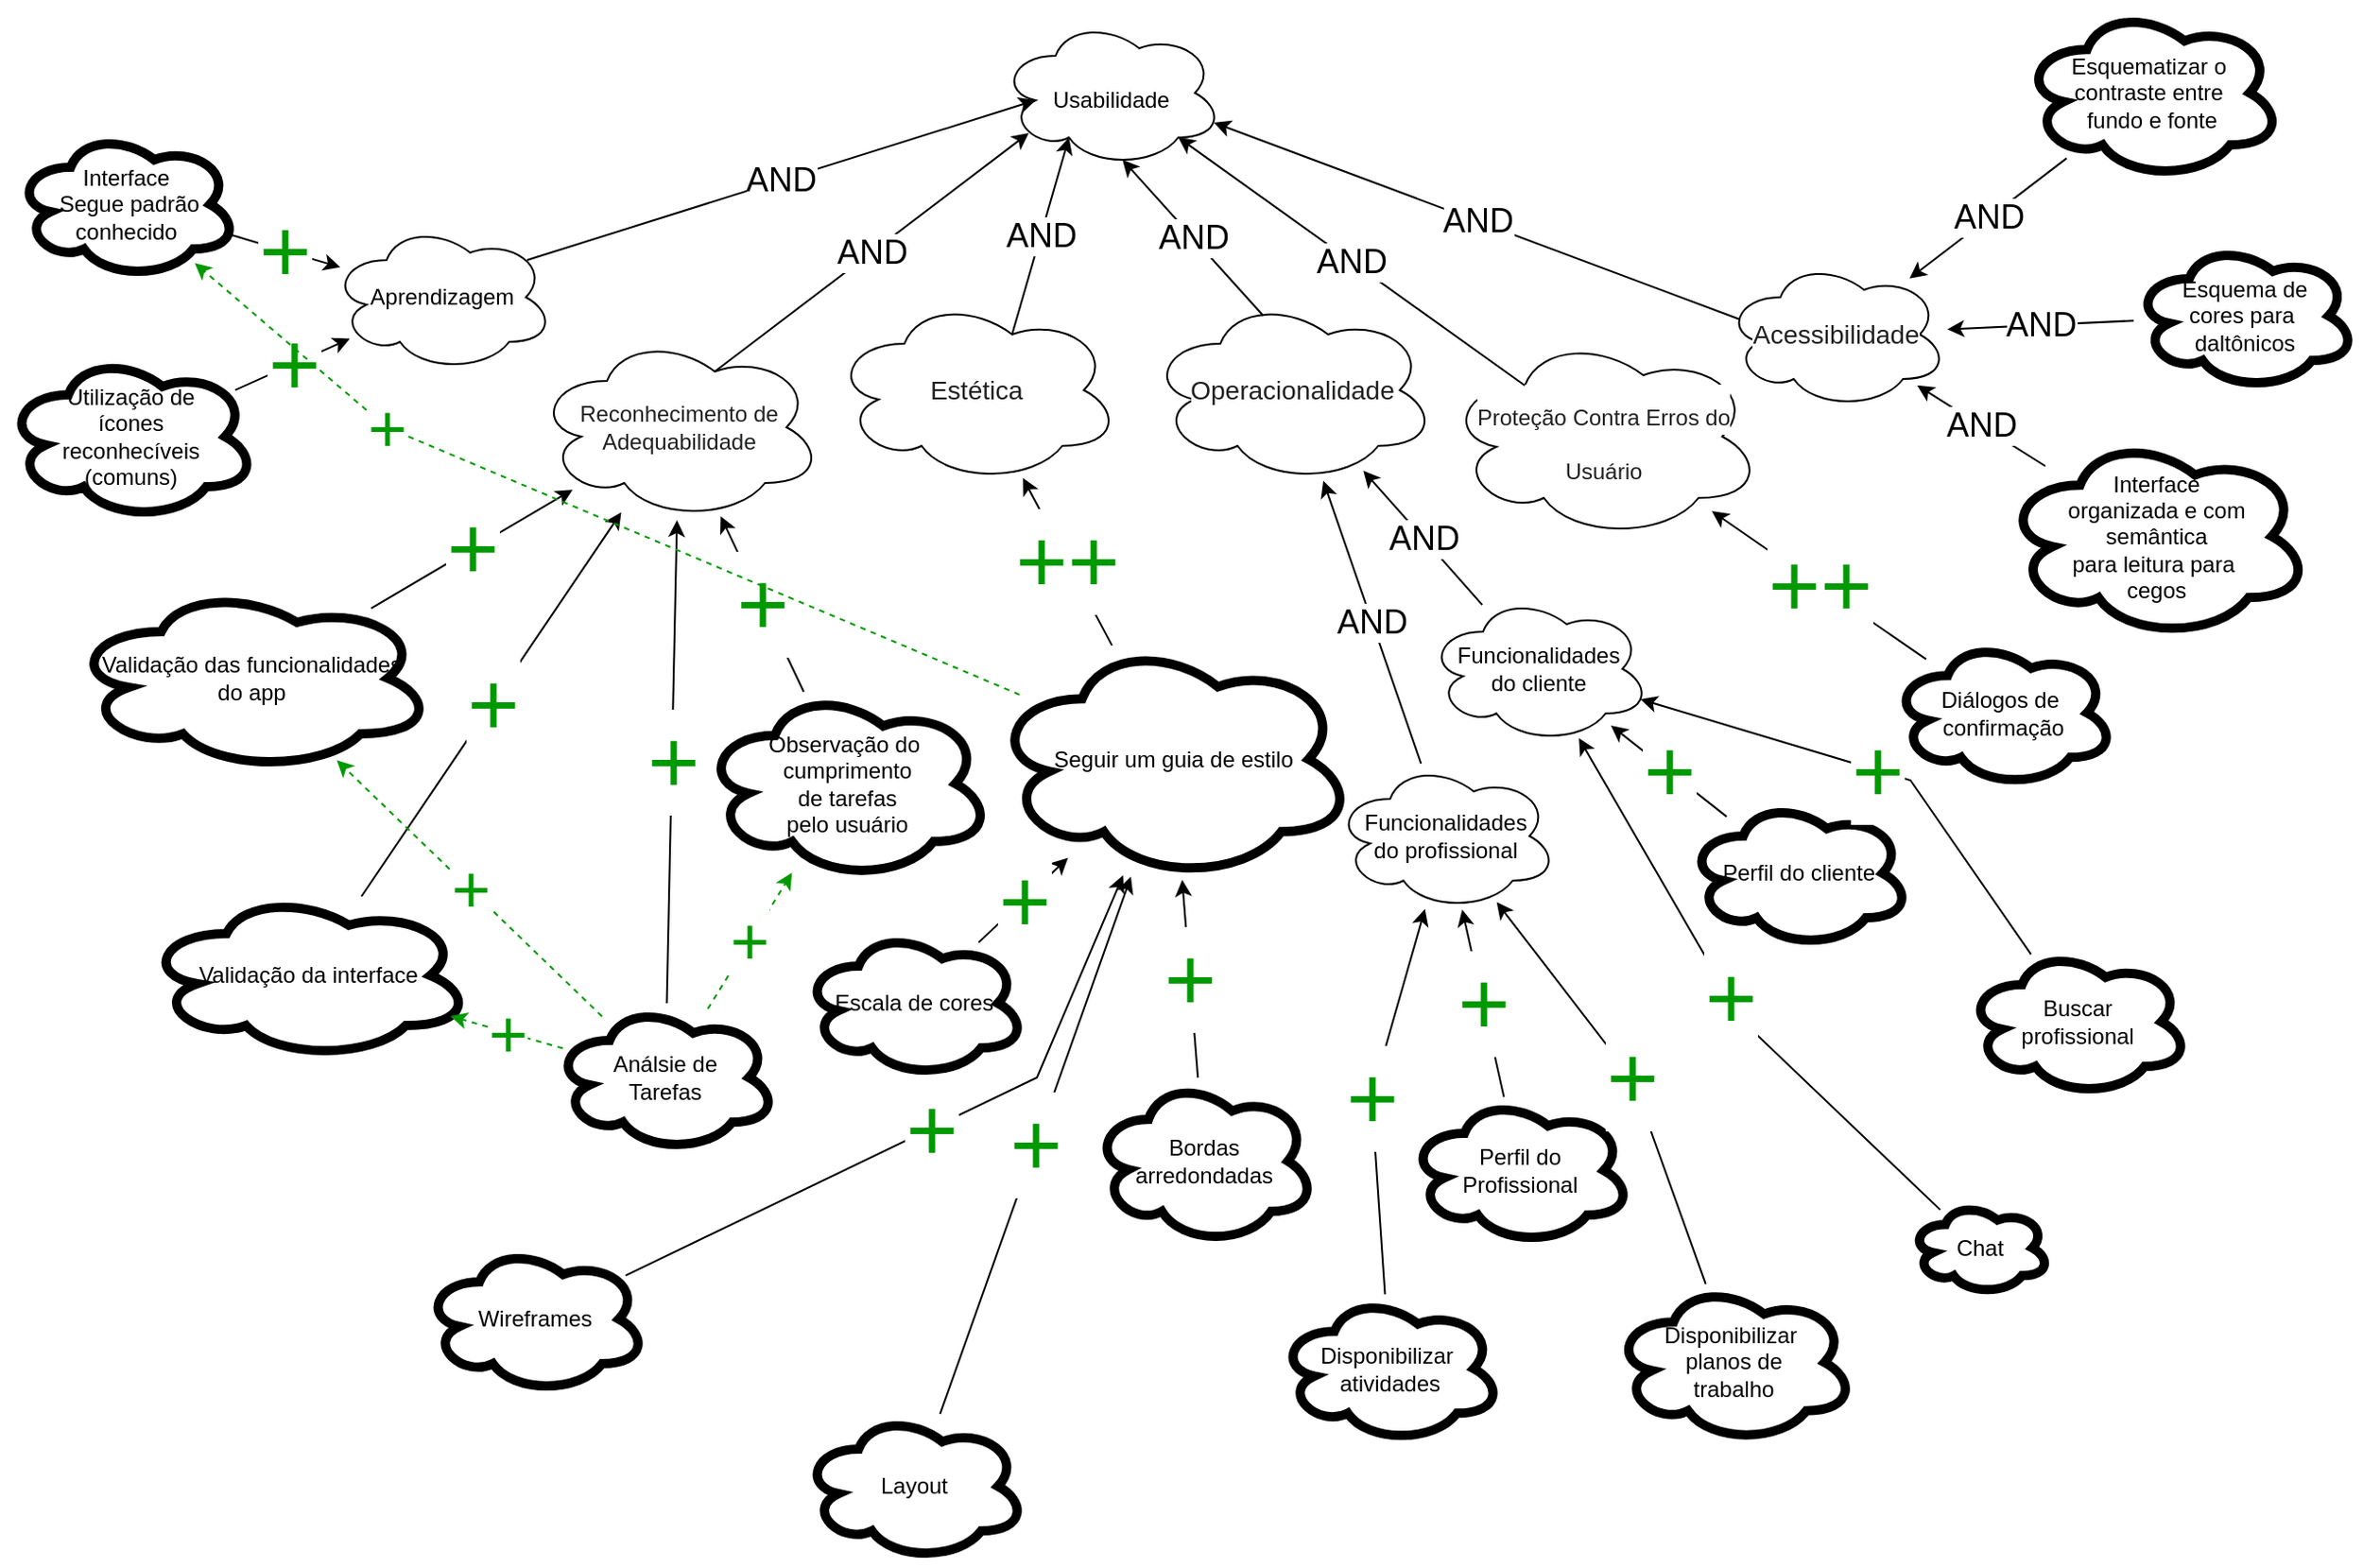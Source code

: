 <mxfile version="20.1.1" type="device"><diagram id="89TD7njP3Q9Vd3falq3u" name="Page-1"><mxGraphModel dx="1666" dy="700" grid="1" gridSize="10" guides="1" tooltips="1" connect="1" arrows="1" fold="1" page="1" pageScale="1" pageWidth="827" pageHeight="1169" math="0" shadow="0"><root><mxCell id="0"/><mxCell id="1" parent="0"/><mxCell id="JSIUdYUDSMSWj-UqJtRi-42" value="&lt;font color=&quot;#000000&quot; style=&quot;font-size: 12px&quot;&gt;Usabilidade&lt;/font&gt;" style="ellipse;shape=cloud;whiteSpace=wrap;html=1;imageBorder=none;labelBackgroundColor=none;fontSize=24;fontColor=#007FFF;strokeColor=#000000;fillColor=none;" parent="1" vertex="1"><mxGeometry x="400" y="30" width="120" height="80" as="geometry"/></mxCell><mxCell id="iKqepKdmZiwvgj85m27G-1" value="Aprendizagem" style="ellipse;shape=cloud;whiteSpace=wrap;html=1;imageBorder=none;" parent="1" vertex="1"><mxGeometry x="40" y="140" width="120" height="80" as="geometry"/></mxCell><mxCell id="iKqepKdmZiwvgj85m27G-2" value="&lt;span style=&quot;color: rgb(32, 33, 34); font-family: sans-serif; text-align: left; background-color: rgb(255, 255, 255);&quot;&gt;&lt;font style=&quot;font-size: 12px;&quot;&gt;Reconhecimento de Adequabilidade&lt;/font&gt;&lt;/span&gt;" style="ellipse;shape=cloud;whiteSpace=wrap;html=1;imageBorder=none;" parent="1" vertex="1"><mxGeometry x="150" y="200" width="154.55" height="100" as="geometry"/></mxCell><mxCell id="iKqepKdmZiwvgj85m27G-3" value="&lt;span style=&quot;color: rgb(32, 33, 34); font-family: sans-serif; font-size: 14px; text-align: left; background-color: rgb(255, 255, 255);&quot;&gt;Estética&lt;/span&gt;" style="ellipse;shape=cloud;whiteSpace=wrap;html=1;imageBorder=none;" parent="1" vertex="1"><mxGeometry x="310" y="180" width="154.55" height="100" as="geometry"/></mxCell><mxCell id="iKqepKdmZiwvgj85m27G-5" value="&lt;span style=&quot;color: rgb(32, 33, 34); font-family: sans-serif; font-size: 14px; text-align: left; background-color: rgb(255, 255, 255);&quot;&gt;Operacionalidade&lt;/span&gt;" style="ellipse;shape=cloud;whiteSpace=wrap;html=1;imageBorder=none;" parent="1" vertex="1"><mxGeometry x="480.0" y="180" width="154.55" height="100" as="geometry"/></mxCell><mxCell id="iKqepKdmZiwvgj85m27G-6" value="&lt;span style=&quot;color: rgb(32, 33, 34); font-family: sans-serif; text-align: left; background-color: rgb(255, 255, 255);&quot;&gt;&lt;font style=&quot;font-size: 12px;&quot;&gt;Proteção Contra Erros do Usuário&lt;/font&gt;&lt;/span&gt;" style="ellipse;shape=cloud;whiteSpace=wrap;html=1;imageBorder=none;labelBackgroundColor=none;fontSize=24;fontColor=#007FFF;strokeColor=#000000;fillColor=none;" parent="1" vertex="1"><mxGeometry x="640" y="200" width="170" height="110" as="geometry"/></mxCell><mxCell id="iKqepKdmZiwvgj85m27G-7" value="&lt;span style=&quot;color: rgb(32, 33, 34); font-family: sans-serif; font-size: 14px; text-align: left; background-color: rgb(255, 255, 255);&quot;&gt;Acessibilidade&lt;/span&gt;" style="ellipse;shape=cloud;whiteSpace=wrap;html=1;imageBorder=none;" parent="1" vertex="1"><mxGeometry x="790" y="160" width="120" height="80" as="geometry"/></mxCell><mxCell id="iKqepKdmZiwvgj85m27G-8" value="&lt;font style=&quot;font-size: 18px;&quot;&gt;AND&lt;/font&gt;" style="endArrow=classic;html=1;rounded=0;fontSize=9;fontColor=#000000;entryX=0.16;entryY=0.55;entryDx=0;entryDy=0;entryPerimeter=0;exitX=0.88;exitY=0.25;exitDx=0;exitDy=0;exitPerimeter=0;" parent="1" source="iKqepKdmZiwvgj85m27G-1" target="JSIUdYUDSMSWj-UqJtRi-42" edge="1"><mxGeometry relative="1" as="geometry"><mxPoint x="200" y="120" as="sourcePoint"/><mxPoint x="300" y="120" as="targetPoint"/></mxGeometry></mxCell><mxCell id="iKqepKdmZiwvgj85m27G-9" value="&lt;font style=&quot;font-size: 18px;&quot;&gt;AND&lt;/font&gt;" style="endArrow=classic;html=1;rounded=0;fontSize=9;fontColor=#000000;entryX=0.13;entryY=0.77;entryDx=0;entryDy=0;entryPerimeter=0;exitX=0.625;exitY=0.2;exitDx=0;exitDy=0;exitPerimeter=0;" parent="1" source="iKqepKdmZiwvgj85m27G-2" target="JSIUdYUDSMSWj-UqJtRi-42" edge="1"><mxGeometry relative="1" as="geometry"><mxPoint x="160.0" y="200" as="sourcePoint"/><mxPoint x="433.6" y="114" as="targetPoint"/></mxGeometry></mxCell><mxCell id="iKqepKdmZiwvgj85m27G-10" value="&lt;font style=&quot;font-size: 18px;&quot;&gt;AND&lt;/font&gt;" style="endArrow=classic;html=1;rounded=0;fontSize=9;fontColor=#000000;entryX=0.31;entryY=0.8;entryDx=0;entryDy=0;entryPerimeter=0;exitX=0.625;exitY=0.2;exitDx=0;exitDy=0;exitPerimeter=0;" parent="1" source="iKqepKdmZiwvgj85m27G-3" target="JSIUdYUDSMSWj-UqJtRi-42" edge="1"><mxGeometry relative="1" as="geometry"><mxPoint x="256.594" y="230" as="sourcePoint"/><mxPoint x="425.6" y="101.6" as="targetPoint"/></mxGeometry></mxCell><mxCell id="iKqepKdmZiwvgj85m27G-11" value="&lt;font style=&quot;font-size: 18px;&quot;&gt;AND&lt;/font&gt;" style="endArrow=classic;html=1;rounded=0;fontSize=9;fontColor=#000000;entryX=0.55;entryY=0.95;entryDx=0;entryDy=0;entryPerimeter=0;exitX=0.4;exitY=0.1;exitDx=0;exitDy=0;exitPerimeter=0;" parent="1" source="iKqepKdmZiwvgj85m27G-5" target="JSIUdYUDSMSWj-UqJtRi-42" edge="1"><mxGeometry relative="1" as="geometry"><mxPoint x="416.594" y="210" as="sourcePoint"/><mxPoint x="447.2" y="104" as="targetPoint"/></mxGeometry></mxCell><mxCell id="iKqepKdmZiwvgj85m27G-12" value="&lt;font style=&quot;font-size: 18px;&quot;&gt;AND&lt;/font&gt;" style="endArrow=classic;html=1;rounded=0;fontSize=9;fontColor=#000000;entryX=0.8;entryY=0.8;entryDx=0;entryDy=0;entryPerimeter=0;exitX=0.25;exitY=0.25;exitDx=0;exitDy=0;exitPerimeter=0;" parent="1" source="iKqepKdmZiwvgj85m27G-6" target="JSIUdYUDSMSWj-UqJtRi-42" edge="1"><mxGeometry relative="1" as="geometry"><mxPoint x="551.82" y="200" as="sourcePoint"/><mxPoint x="476" y="116" as="targetPoint"/></mxGeometry></mxCell><mxCell id="iKqepKdmZiwvgj85m27G-13" value="&lt;font style=&quot;font-size: 18px;&quot;&gt;AND&lt;/font&gt;" style="endArrow=classic;html=1;rounded=0;fontSize=9;fontColor=#000000;entryX=0.96;entryY=0.7;entryDx=0;entryDy=0;entryPerimeter=0;exitX=0.07;exitY=0.4;exitDx=0;exitDy=0;exitPerimeter=0;" parent="1" source="iKqepKdmZiwvgj85m27G-7" target="JSIUdYUDSMSWj-UqJtRi-42" edge="1"><mxGeometry relative="1" as="geometry"><mxPoint x="735.25" y="183.5" as="sourcePoint"/><mxPoint x="550" y="50" as="targetPoint"/></mxGeometry></mxCell><mxCell id="-siH8ecITJxXWVePXVlo-1" value="Interface&lt;br&gt;&amp;nbsp;Segue padrão conhecido" style="ellipse;shape=cloud;whiteSpace=wrap;html=1;strokeColor=#000000;strokeWidth=5;" vertex="1" parent="1"><mxGeometry x="-130" y="90" width="120" height="80" as="geometry"/></mxCell><mxCell id="-siH8ecITJxXWVePXVlo-2" value="Seguir um guia de estilo" style="ellipse;shape=cloud;whiteSpace=wrap;html=1;strokeColor=#000000;strokeWidth=5;" vertex="1" parent="1"><mxGeometry x="395.5" y="363.67" width="195" height="130" as="geometry"/></mxCell><mxCell id="-siH8ecITJxXWVePXVlo-3" value="Diálogos de&amp;nbsp;&lt;br&gt;confirmação" style="ellipse;shape=cloud;whiteSpace=wrap;html=1;strokeColor=#000000;strokeWidth=5;" vertex="1" parent="1"><mxGeometry x="880" y="363.67" width="120" height="80" as="geometry"/></mxCell><mxCell id="-siH8ecITJxXWVePXVlo-4" value="Esquema de&lt;br&gt;cores para&amp;nbsp;&lt;br&gt;daltônicos" style="ellipse;shape=cloud;whiteSpace=wrap;html=1;strokeColor=#000000;strokeWidth=5;" vertex="1" parent="1"><mxGeometry x="1010" y="150" width="120" height="80" as="geometry"/></mxCell><mxCell id="-siH8ecITJxXWVePXVlo-6" value="Interface&lt;br&gt;organizada e com&lt;br&gt;semântica&lt;br&gt;para leitura para&amp;nbsp;&lt;br&gt;cegos" style="ellipse;shape=cloud;whiteSpace=wrap;html=1;strokeColor=#000000;strokeWidth=5;" vertex="1" parent="1"><mxGeometry x="940" y="253.67" width="165" height="110" as="geometry"/></mxCell><mxCell id="-siH8ecITJxXWVePXVlo-7" value="Validação das funcionalidades&lt;br&gt;do app" style="ellipse;shape=cloud;whiteSpace=wrap;html=1;strokeColor=#000000;strokeWidth=5;" vertex="1" parent="1"><mxGeometry x="-100" y="335" width="195" height="100" as="geometry"/></mxCell><mxCell id="-siH8ecITJxXWVePXVlo-8" value="Validação da interface" style="ellipse;shape=cloud;whiteSpace=wrap;html=1;strokeColor=#000000;strokeWidth=5;" vertex="1" parent="1"><mxGeometry x="-60" y="500" width="175.5" height="90" as="geometry"/></mxCell><mxCell id="-siH8ecITJxXWVePXVlo-11" value="Funcionalidades &lt;br&gt;do cliente" style="ellipse;shape=cloud;whiteSpace=wrap;html=1;imageBorder=none;" vertex="1" parent="1"><mxGeometry x="630" y="340" width="120" height="80" as="geometry"/></mxCell><mxCell id="-siH8ecITJxXWVePXVlo-13" value="Funcionalidades &lt;br&gt;do profissional" style="ellipse;shape=cloud;whiteSpace=wrap;html=1;imageBorder=none;" vertex="1" parent="1"><mxGeometry x="580" y="430" width="120" height="80" as="geometry"/></mxCell><mxCell id="-siH8ecITJxXWVePXVlo-14" value="&lt;font style=&quot;font-size: 18px;&quot;&gt;AND&lt;/font&gt;" style="endArrow=classic;html=1;rounded=0;fontSize=9;fontColor=#000000;" edge="1" parent="1" source="-siH8ecITJxXWVePXVlo-13" target="iKqepKdmZiwvgj85m27G-5"><mxGeometry relative="1" as="geometry"><mxPoint x="541.974" y="413.0" as="sourcePoint"/><mxPoint x="572.58" y="307" as="targetPoint"/></mxGeometry></mxCell><mxCell id="-siH8ecITJxXWVePXVlo-15" value="&lt;font style=&quot;font-size: 18px;&quot;&gt;AND&lt;/font&gt;" style="endArrow=classic;html=1;rounded=0;fontSize=9;fontColor=#000000;" edge="1" parent="1" source="-siH8ecITJxXWVePXVlo-11" target="iKqepKdmZiwvgj85m27G-5"><mxGeometry relative="1" as="geometry"><mxPoint x="652.59" y="455" as="sourcePoint"/><mxPoint x="610.0" y="280.0" as="targetPoint"/></mxGeometry></mxCell><mxCell id="-siH8ecITJxXWVePXVlo-16" value="Perfil do &lt;br&gt;Profissional" style="ellipse;shape=cloud;whiteSpace=wrap;html=1;strokeColor=#000000;strokeWidth=5;" vertex="1" parent="1"><mxGeometry x="620" y="610" width="120" height="80" as="geometry"/></mxCell><mxCell id="-siH8ecITJxXWVePXVlo-17" value="Perfil do cliente" style="ellipse;shape=cloud;whiteSpace=wrap;html=1;strokeColor=#000000;strokeWidth=5;" vertex="1" parent="1"><mxGeometry x="770" y="450" width="120" height="80" as="geometry"/></mxCell><mxCell id="-siH8ecITJxXWVePXVlo-18" value="Esquematizar o&amp;nbsp;&lt;br&gt;contraste entre&amp;nbsp;&lt;br&gt;fundo e fonte" style="ellipse;shape=cloud;whiteSpace=wrap;html=1;strokeColor=#000000;strokeWidth=5;" vertex="1" parent="1"><mxGeometry x="950" y="23.34" width="140" height="93.33" as="geometry"/></mxCell><mxCell id="-siH8ecITJxXWVePXVlo-19" value="Análsie de &lt;br&gt;Tarefas" style="ellipse;shape=cloud;whiteSpace=wrap;html=1;strokeColor=#000000;strokeWidth=5;" vertex="1" parent="1"><mxGeometry x="160" y="560" width="120" height="80" as="geometry"/></mxCell><mxCell id="-siH8ecITJxXWVePXVlo-20" value="Observação do&amp;nbsp;&lt;br&gt;cumprimento&lt;br&gt;de tarefas&lt;br&gt;pelo usuário" style="ellipse;shape=cloud;whiteSpace=wrap;html=1;strokeColor=#000000;strokeWidth=5;" vertex="1" parent="1"><mxGeometry x="240" y="390" width="155.5" height="103.67" as="geometry"/></mxCell><mxCell id="-siH8ecITJxXWVePXVlo-21" value="Buscar &lt;br&gt;profissional" style="ellipse;shape=cloud;whiteSpace=wrap;html=1;strokeColor=#000000;strokeWidth=5;" vertex="1" parent="1"><mxGeometry x="920" y="530" width="120" height="80" as="geometry"/></mxCell><mxCell id="-siH8ecITJxXWVePXVlo-22" value="Chat" style="ellipse;shape=cloud;whiteSpace=wrap;html=1;strokeColor=#000000;strokeWidth=5;" vertex="1" parent="1"><mxGeometry x="890" y="666.67" width="75" height="50" as="geometry"/></mxCell><mxCell id="-siH8ecITJxXWVePXVlo-23" value="Disponibilizar&amp;nbsp;&lt;br&gt;atividades" style="ellipse;shape=cloud;whiteSpace=wrap;html=1;strokeColor=#000000;strokeWidth=5;" vertex="1" parent="1"><mxGeometry x="550" y="716.67" width="120" height="80" as="geometry"/></mxCell><mxCell id="-siH8ecITJxXWVePXVlo-24" value="Disponibilizar&amp;nbsp;&lt;br&gt;planos de&lt;br&gt;trabalho" style="ellipse;shape=cloud;whiteSpace=wrap;html=1;strokeColor=#000000;strokeWidth=5;" vertex="1" parent="1"><mxGeometry x="730" y="710" width="130" height="86.67" as="geometry"/></mxCell><mxCell id="-siH8ecITJxXWVePXVlo-26" value="Utilização de&lt;br&gt;ícones&lt;br&gt;reconhecíveis &lt;br&gt;(comuns)" style="ellipse;shape=cloud;whiteSpace=wrap;html=1;strokeColor=#000000;strokeWidth=5;" vertex="1" parent="1"><mxGeometry x="-135" y="210" width="135" height="90" as="geometry"/></mxCell><mxCell id="-siH8ecITJxXWVePXVlo-27" value="&lt;font style=&quot;font-size: 48px;&quot; color=&quot;#009900&quot;&gt;+&lt;/font&gt;" style="endArrow=classic;html=1;rounded=0;fontSize=9;fontColor=#000000;" edge="1" parent="1" source="-siH8ecITJxXWVePXVlo-1" target="iKqepKdmZiwvgj85m27G-1"><mxGeometry relative="1" as="geometry"><mxPoint x="-20" y="70" as="sourcePoint"/><mxPoint x="80" y="70" as="targetPoint"/></mxGeometry></mxCell><mxCell id="-siH8ecITJxXWVePXVlo-28" value="&lt;font style=&quot;font-size: 48px;&quot; color=&quot;#009900&quot;&gt;+&lt;/font&gt;" style="endArrow=classic;html=1;rounded=0;fontSize=9;fontColor=#000000;" edge="1" parent="1" source="-siH8ecITJxXWVePXVlo-26" target="iKqepKdmZiwvgj85m27G-1"><mxGeometry relative="1" as="geometry"><mxPoint x="40" y="260" as="sourcePoint"/><mxPoint x="140" y="260" as="targetPoint"/></mxGeometry></mxCell><mxCell id="-siH8ecITJxXWVePXVlo-29" value="&lt;font style=&quot;font-size: 48px;&quot; color=&quot;#009900&quot;&gt;+&lt;/font&gt;" style="endArrow=classic;html=1;rounded=0;fontSize=9;fontColor=#000000;" edge="1" parent="1" source="-siH8ecITJxXWVePXVlo-7" target="iKqepKdmZiwvgj85m27G-2"><mxGeometry relative="1" as="geometry"><mxPoint x="70" y="300" as="sourcePoint"/><mxPoint x="170" y="300" as="targetPoint"/></mxGeometry></mxCell><mxCell id="-siH8ecITJxXWVePXVlo-30" value="&lt;font style=&quot;font-size: 48px;&quot; color=&quot;#009900&quot;&gt;+&lt;/font&gt;" style="endArrow=classic;html=1;rounded=0;fontSize=9;fontColor=#000000;" edge="1" parent="1" source="-siH8ecITJxXWVePXVlo-20" target="iKqepKdmZiwvgj85m27G-2"><mxGeometry relative="1" as="geometry"><mxPoint x="95" y="385" as="sourcePoint"/><mxPoint x="195" y="385" as="targetPoint"/></mxGeometry></mxCell><mxCell id="-siH8ecITJxXWVePXVlo-31" value="&lt;font style=&quot;font-size: 48px;&quot; color=&quot;#009900&quot;&gt;+&lt;/font&gt;" style="endArrow=classic;html=1;rounded=0;fontSize=9;fontColor=#000000;" edge="1" parent="1" source="-siH8ecITJxXWVePXVlo-8" target="iKqepKdmZiwvgj85m27G-2"><mxGeometry relative="1" as="geometry"><mxPoint x="110.005" y="433.838" as="sourcePoint"/><mxPoint x="218.195" y="370.001" as="targetPoint"/></mxGeometry></mxCell><mxCell id="-siH8ecITJxXWVePXVlo-32" value="&lt;font style=&quot;font-size: 48px;&quot; color=&quot;#009900&quot;&gt;+&lt;/font&gt;" style="endArrow=classic;html=1;rounded=0;fontSize=9;fontColor=#000000;" edge="1" parent="1" source="-siH8ecITJxXWVePXVlo-19" target="iKqepKdmZiwvgj85m27G-2"><mxGeometry relative="1" as="geometry"><mxPoint x="120.066" y="481.654" as="sourcePoint"/><mxPoint x="240.0" y="305.003" as="targetPoint"/></mxGeometry></mxCell><mxCell id="-siH8ecITJxXWVePXVlo-33" value="&lt;font style=&quot;font-size: 36px;&quot; color=&quot;#009900&quot;&gt;+&lt;/font&gt;" style="endArrow=classic;html=1;rounded=0;fontSize=9;fontColor=#000000;dashed=1;strokeColor=#009900;" edge="1" parent="1" source="-siH8ecITJxXWVePXVlo-19" target="-siH8ecITJxXWVePXVlo-20"><mxGeometry relative="1" as="geometry"><mxPoint x="330" y="600" as="sourcePoint"/><mxPoint x="430" y="600" as="targetPoint"/><mxPoint as="offset"/></mxGeometry></mxCell><mxCell id="-siH8ecITJxXWVePXVlo-34" value="&lt;font style=&quot;font-size: 36px;&quot; color=&quot;#009900&quot;&gt;+&lt;/font&gt;" style="endArrow=classic;html=1;rounded=0;fontSize=9;fontColor=#000000;dashed=1;strokeColor=#009900;" edge="1" parent="1" source="-siH8ecITJxXWVePXVlo-19" target="-siH8ecITJxXWVePXVlo-8"><mxGeometry relative="1" as="geometry"><mxPoint x="60" y="660" as="sourcePoint"/><mxPoint x="160" y="660" as="targetPoint"/><mxPoint as="offset"/></mxGeometry></mxCell><mxCell id="-siH8ecITJxXWVePXVlo-35" value="&lt;font style=&quot;font-size: 36px;&quot; color=&quot;#009900&quot;&gt;+&lt;/font&gt;" style="endArrow=classic;html=1;rounded=0;fontSize=9;fontColor=#000000;dashed=1;strokeColor=#009900;" edge="1" parent="1" source="-siH8ecITJxXWVePXVlo-19" target="-siH8ecITJxXWVePXVlo-7"><mxGeometry relative="1" as="geometry"><mxPoint x="30" y="690" as="sourcePoint"/><mxPoint x="130" y="690" as="targetPoint"/><mxPoint as="offset"/></mxGeometry></mxCell><mxCell id="-siH8ecITJxXWVePXVlo-37" value="&lt;font style=&quot;font-size: 48px;&quot; color=&quot;#009900&quot;&gt;++&lt;/font&gt;" style="endArrow=classic;html=1;rounded=0;fontSize=9;fontColor=#000000;" edge="1" parent="1" source="-siH8ecITJxXWVePXVlo-2" target="iKqepKdmZiwvgj85m27G-3"><mxGeometry relative="1" as="geometry"><mxPoint x="420" y="330" as="sourcePoint"/><mxPoint x="520" y="330" as="targetPoint"/></mxGeometry></mxCell><mxCell id="-siH8ecITJxXWVePXVlo-38" value="Escala de cores" style="ellipse;shape=cloud;whiteSpace=wrap;html=1;strokeColor=#000000;strokeWidth=5;" vertex="1" parent="1"><mxGeometry x="294" y="520" width="120" height="80" as="geometry"/></mxCell><mxCell id="-siH8ecITJxXWVePXVlo-39" value="Bordas&lt;br&gt;arredondadas" style="ellipse;shape=cloud;whiteSpace=wrap;html=1;strokeColor=#000000;strokeWidth=5;" vertex="1" parent="1"><mxGeometry x="450" y="600" width="120" height="90" as="geometry"/></mxCell><mxCell id="-siH8ecITJxXWVePXVlo-40" value="&lt;font style=&quot;font-size: 36px;&quot; color=&quot;#009900&quot;&gt;+&lt;/font&gt;" style="endArrow=classic;html=1;rounded=0;fontSize=9;fontColor=#000000;dashed=1;strokeColor=#009900;" edge="1" parent="1" source="-siH8ecITJxXWVePXVlo-2" target="-siH8ecITJxXWVePXVlo-1"><mxGeometry x="0.463" relative="1" as="geometry"><mxPoint x="320" y="350" as="sourcePoint"/><mxPoint x="420" y="350" as="targetPoint"/><mxPoint as="offset"/><Array as="points"><mxPoint x="70" y="250"/></Array></mxGeometry></mxCell><mxCell id="-siH8ecITJxXWVePXVlo-42" value="Wireframes" style="ellipse;shape=cloud;whiteSpace=wrap;html=1;strokeColor=#000000;strokeWidth=5;" vertex="1" parent="1"><mxGeometry x="90" y="690" width="120" height="80" as="geometry"/></mxCell><mxCell id="-siH8ecITJxXWVePXVlo-43" value="Layout" style="ellipse;shape=cloud;whiteSpace=wrap;html=1;strokeColor=#000000;strokeWidth=5;" vertex="1" parent="1"><mxGeometry x="294" y="780" width="120" height="80" as="geometry"/></mxCell><mxCell id="-siH8ecITJxXWVePXVlo-44" value="&lt;font style=&quot;font-size: 48px;&quot; color=&quot;#009900&quot;&gt;+&lt;/font&gt;" style="endArrow=classic;html=1;rounded=0;fontSize=9;fontColor=#000000;" edge="1" parent="1" source="-siH8ecITJxXWVePXVlo-38" target="-siH8ecITJxXWVePXVlo-2"><mxGeometry relative="1" as="geometry"><mxPoint x="340" y="620" as="sourcePoint"/><mxPoint x="440" y="620" as="targetPoint"/></mxGeometry></mxCell><mxCell id="-siH8ecITJxXWVePXVlo-45" value="&lt;font style=&quot;font-size: 48px;&quot; color=&quot;#009900&quot;&gt;+&lt;/font&gt;" style="endArrow=classic;html=1;rounded=0;fontSize=9;fontColor=#000000;" edge="1" parent="1" source="-siH8ecITJxXWVePXVlo-39" target="-siH8ecITJxXWVePXVlo-2"><mxGeometry relative="1" as="geometry"><mxPoint x="480" y="520" as="sourcePoint"/><mxPoint x="580" y="520" as="targetPoint"/></mxGeometry></mxCell><mxCell id="-siH8ecITJxXWVePXVlo-46" value="&lt;font style=&quot;font-size: 48px;&quot; color=&quot;#009900&quot;&gt;+&lt;/font&gt;" style="endArrow=classic;html=1;rounded=0;fontSize=9;fontColor=#000000;" edge="1" parent="1" source="-siH8ecITJxXWVePXVlo-42" target="-siH8ecITJxXWVePXVlo-2"><mxGeometry relative="1" as="geometry"><mxPoint x="350" y="630" as="sourcePoint"/><mxPoint x="450" y="630" as="targetPoint"/><Array as="points"><mxPoint x="420" y="600"/></Array></mxGeometry></mxCell><mxCell id="-siH8ecITJxXWVePXVlo-47" value="&lt;font style=&quot;font-size: 48px;&quot; color=&quot;#009900&quot;&gt;+&lt;/font&gt;" style="endArrow=classic;html=1;rounded=0;fontSize=9;fontColor=#000000;" edge="1" parent="1" source="-siH8ecITJxXWVePXVlo-43" target="-siH8ecITJxXWVePXVlo-2"><mxGeometry relative="1" as="geometry"><mxPoint x="410" y="770" as="sourcePoint"/><mxPoint x="510" y="770" as="targetPoint"/></mxGeometry></mxCell><mxCell id="-siH8ecITJxXWVePXVlo-49" value="&lt;font style=&quot;font-size: 48px;&quot; color=&quot;#009900&quot;&gt;+&lt;/font&gt;" style="endArrow=classic;html=1;rounded=0;fontSize=9;fontColor=#000000;" edge="1" parent="1" source="-siH8ecITJxXWVePXVlo-16" target="-siH8ecITJxXWVePXVlo-13"><mxGeometry relative="1" as="geometry"><mxPoint x="590" y="530" as="sourcePoint"/><mxPoint x="690" y="530" as="targetPoint"/></mxGeometry></mxCell><mxCell id="-siH8ecITJxXWVePXVlo-50" value="&lt;font style=&quot;font-size: 48px;&quot; color=&quot;#009900&quot;&gt;+&lt;/font&gt;" style="endArrow=classic;html=1;rounded=0;fontSize=9;fontColor=#000000;" edge="1" parent="1" source="-siH8ecITJxXWVePXVlo-23" target="-siH8ecITJxXWVePXVlo-13"><mxGeometry relative="1" as="geometry"><mxPoint x="590" y="700" as="sourcePoint"/><mxPoint x="690" y="700" as="targetPoint"/><Array as="points"><mxPoint x="600" y="610"/></Array></mxGeometry></mxCell><mxCell id="-siH8ecITJxXWVePXVlo-51" value="&lt;font style=&quot;font-size: 48px;&quot; color=&quot;#009900&quot;&gt;+&lt;/font&gt;" style="endArrow=classic;html=1;rounded=0;fontSize=9;fontColor=#000000;" edge="1" parent="1" source="-siH8ecITJxXWVePXVlo-24" target="-siH8ecITJxXWVePXVlo-13"><mxGeometry relative="1" as="geometry"><mxPoint x="624.176" y="726.767" as="sourcePoint"/><mxPoint x="645.81" y="519.902" as="targetPoint"/><Array as="points"><mxPoint x="740" y="600"/></Array></mxGeometry></mxCell><mxCell id="-siH8ecITJxXWVePXVlo-53" value="&lt;font style=&quot;font-size: 48px;&quot; color=&quot;#009900&quot;&gt;+&lt;/font&gt;" style="endArrow=classic;html=1;rounded=0;fontSize=9;fontColor=#000000;" edge="1" parent="1" source="-siH8ecITJxXWVePXVlo-17" target="-siH8ecITJxXWVePXVlo-11"><mxGeometry relative="1" as="geometry"><mxPoint x="950" y="500" as="sourcePoint"/><mxPoint x="1050" y="500" as="targetPoint"/></mxGeometry></mxCell><mxCell id="-siH8ecITJxXWVePXVlo-56" value="&lt;font style=&quot;font-size: 48px;&quot; color=&quot;#009900&quot;&gt;+&lt;/font&gt;" style="endArrow=classic;html=1;rounded=0;fontSize=9;fontColor=#000000;" edge="1" parent="1" source="-siH8ecITJxXWVePXVlo-22" target="-siH8ecITJxXWVePXVlo-11"><mxGeometry relative="1" as="geometry"><mxPoint x="800" y="640" as="sourcePoint"/><mxPoint x="900" y="640" as="targetPoint"/><Array as="points"><mxPoint x="800" y="570"/></Array></mxGeometry></mxCell><mxCell id="-siH8ecITJxXWVePXVlo-57" value="&lt;font style=&quot;font-size: 48px;&quot; color=&quot;#009900&quot;&gt;+&lt;/font&gt;" style="endArrow=classic;html=1;rounded=0;fontSize=9;fontColor=#000000;" edge="1" parent="1" source="-siH8ecITJxXWVePXVlo-21" target="-siH8ecITJxXWVePXVlo-11"><mxGeometry relative="1" as="geometry"><mxPoint x="920" y="520" as="sourcePoint"/><mxPoint x="1020" y="520" as="targetPoint"/><Array as="points"><mxPoint x="890" y="440"/></Array></mxGeometry></mxCell><mxCell id="-siH8ecITJxXWVePXVlo-58" value="&lt;font style=&quot;font-size: 48px;&quot; color=&quot;#009900&quot;&gt;++&lt;/font&gt;" style="endArrow=classic;html=1;rounded=0;fontSize=9;fontColor=#000000;" edge="1" parent="1" source="-siH8ecITJxXWVePXVlo-3" target="iKqepKdmZiwvgj85m27G-6"><mxGeometry relative="1" as="geometry"><mxPoint x="840" y="300" as="sourcePoint"/><mxPoint x="940" y="300" as="targetPoint"/></mxGeometry></mxCell><mxCell id="-siH8ecITJxXWVePXVlo-59" value="&lt;font style=&quot;font-size: 18px;&quot;&gt;AND&lt;/font&gt;" style="endArrow=classic;html=1;rounded=0;fontSize=9;fontColor=#000000;" edge="1" parent="1" source="-siH8ecITJxXWVePXVlo-18" target="iKqepKdmZiwvgj85m27G-7"><mxGeometry relative="1" as="geometry"><mxPoint x="850" y="70" as="sourcePoint"/><mxPoint x="950" y="70" as="targetPoint"/></mxGeometry></mxCell><mxCell id="-siH8ecITJxXWVePXVlo-60" value="&lt;font style=&quot;font-size: 18px;&quot;&gt;AND&lt;/font&gt;" style="endArrow=classic;html=1;rounded=0;fontSize=9;fontColor=#000000;" edge="1" parent="1" source="-siH8ecITJxXWVePXVlo-4" target="iKqepKdmZiwvgj85m27G-7"><mxGeometry relative="1" as="geometry"><mxPoint x="1160" y="270" as="sourcePoint"/><mxPoint x="1260" y="270" as="targetPoint"/></mxGeometry></mxCell><mxCell id="-siH8ecITJxXWVePXVlo-61" value="&lt;font style=&quot;font-size: 18px;&quot;&gt;AND&lt;/font&gt;" style="endArrow=classic;html=1;rounded=0;fontSize=9;fontColor=#000000;" edge="1" parent="1" source="-siH8ecITJxXWVePXVlo-6" target="iKqepKdmZiwvgj85m27G-7"><mxGeometry relative="1" as="geometry"><mxPoint x="1160" y="300" as="sourcePoint"/><mxPoint x="1260" y="300" as="targetPoint"/></mxGeometry></mxCell></root></mxGraphModel></diagram></mxfile>